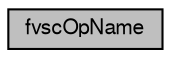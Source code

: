 digraph G
{
  bgcolor="transparent";
  edge [fontname="FreeSans",fontsize="10",labelfontname="FreeSans",labelfontsize="10"];
  node [fontname="FreeSans",fontsize="10",shape=record];
  rankdir=LR;
  Node1 [label="fvscOpName",height=0.2,width=0.4,color="black", fillcolor="grey75", style="filled" fontcolor="black"];
}
